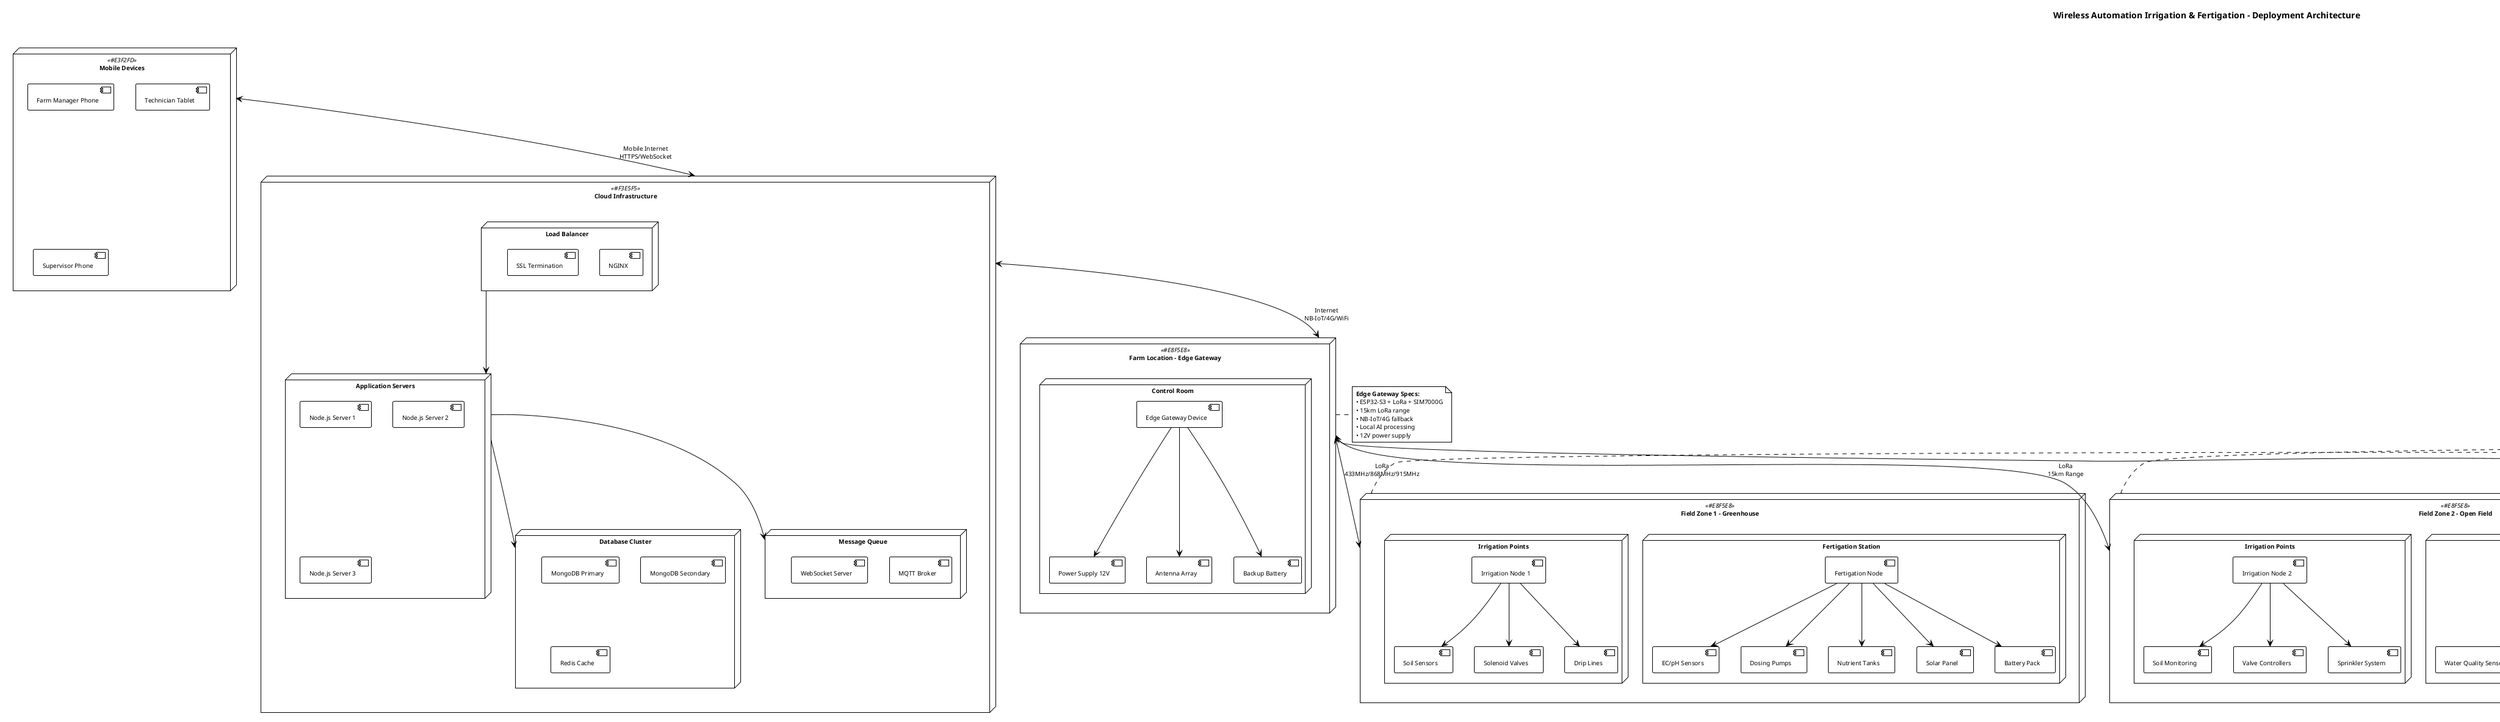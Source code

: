 @startuml Wireless Fertigation System Deployment

!theme plain
title Wireless Automation Irrigation & Fertigation - Deployment Architecture

' Font configuration to avoid Java font warnings
skinparam defaultFontName Arial
skinparam defaultFontSize 10
skinparam titleFontName Arial
skinparam titleFontSize 14

!define FIELD_COLOR #E8F5E8
!define CLOUD_COLOR #F3E5F5
!define MOBILE_COLOR #E3F2FD
!define NETWORK_COLOR #FFF3E0

' Cloud Infrastructure
node "Cloud Infrastructure" as cloud_infra <<CLOUD_COLOR>> {
    node "Load Balancer" as load_balancer {
        [NGINX] as nginx
        [SSL Termination] as ssl_term
    }
    
    node "Application Servers" as app_servers {
        [Node.js Server 1] as node1
        [Node.js Server 2] as node2
        [Node.js Server 3] as node3
    }
    
    node "Database Cluster" as db_cluster {
        [MongoDB Primary] as mongo_primary
        [MongoDB Secondary] as mongo_secondary
        [Redis Cache] as redis
    }
    
    node "Message Queue" as message_queue {
        [MQTT Broker] as mqtt_broker
        [WebSocket Server] as websocket_server
    }
    
    load_balancer --> app_servers
    app_servers --> db_cluster
    app_servers --> message_queue
}

' Edge Gateway Deployment
node "Farm Location - Edge Gateway" as edge_location <<FIELD_COLOR>> {
    node "Control Room" as control_room {
        [Edge Gateway Device] as edge_device
        [Power Supply 12V] as power_supply
        [Antenna Array] as antenna_array
        [Backup Battery] as backup_battery
    }
    
    edge_device --> power_supply
    edge_device --> antenna_array
    edge_device --> backup_battery
}

' Field Deployment Zone 1
node "Field Zone 1 - Greenhouse" as field_zone1 <<FIELD_COLOR>> {
    node "Fertigation Station" as fert_station1 {
        [Fertigation Node] as fert_node1
        [EC/pH Sensors] as sensors1
        [Dosing Pumps] as pumps1
        [Nutrient Tanks] as tanks1
        [Solar Panel] as solar1
        [Battery Pack] as battery1
    }
    
    node "Irrigation Points" as irr_points1 {
        [Irrigation Node 1] as irr_node1
        [Soil Sensors] as soil_sensors1
        [Solenoid Valves] as valves1
        [Drip Lines] as drip_lines1
    }
    
    fert_node1 --> sensors1
    fert_node1 --> pumps1
    fert_node1 --> tanks1
    fert_node1 --> solar1
    fert_node1 --> battery1
    
    irr_node1 --> soil_sensors1
    irr_node1 --> valves1
    irr_node1 --> drip_lines1
}

' Field Deployment Zone 2
node "Field Zone 2 - Open Field" as field_zone2 <<FIELD_COLOR>> {
    node "Fertigation Station" as fert_station2 {
        [Fertigation Node] as fert_node2
        [Water Quality Sensors] as sensors2
        [Injection System] as injection2
        [Solar Panel] as solar2
        [Battery Pack] as battery2
    }
    
    node "Irrigation Points" as irr_points2 {
        [Irrigation Node 2] as irr_node2
        [Soil Monitoring] as soil_sensors2
        [Valve Controllers] as valves2
        [Sprinkler System] as sprinklers2
    }
    
    fert_node2 --> sensors2
    fert_node2 --> injection2
    fert_node2 --> solar2
    fert_node2 --> battery2
    
    irr_node2 --> soil_sensors2
    irr_node2 --> valves2
    irr_node2 --> sprinklers2
}

' Weather Station Deployment
node "Weather Monitoring Station" as weather_station <<FIELD_COLOR>> {
    [Weather Node] as weather_node
    [Environmental Sensors] as env_sensors
    [Wind Vane] as wind_vane
    [Rain Gauge] as rain_gauge
    [Solar Radiation Sensor] as solar_sensor
    [Mast Assembly] as mast
    [Solar Panel] as weather_solar
    [Battery Pack] as weather_battery
    
    weather_node --> env_sensors
    weather_node --> wind_vane
    weather_node --> rain_gauge
    weather_node --> solar_sensor
    weather_node --> mast
    weather_node --> weather_solar
    weather_node --> weather_battery
}

' Mobile Devices
node "Mobile Devices" as mobile_devices <<MOBILE_COLOR>> {
    [Farm Manager Phone] as manager_phone
    [Technician Tablet] as tech_tablet
    [Supervisor Phone] as supervisor_phone
}

' Network Connections
cloud_infra <--> edge_location : Internet\nNB-IoT/4G/WiFi
edge_location <--> field_zone1 : LoRa\n433MHz/868MHz/915MHz
edge_location <--> field_zone2 : LoRa\n15km Range
edge_location <--> weather_station : LoRa\nMesh Network

mobile_devices <--> cloud_infra : Mobile Internet\nHTTPS/WebSocket

' Network Topology Details
package "Network Topology" as network_topology <<NETWORK_COLOR>> {
    
    cloud "Internet" as internet {
        [Mobile Network] as mobile_network
        [WiFi Network] as wifi_network
        [Ethernet Network] as ethernet_network
    }
    
    rectangle "LoRa Network" as lora_network {
        [433MHz Band] as freq_433
        [868MHz Band] as freq_868
        [915MHz Band] as freq_915
        [Mesh Routing] as mesh_routing
    }
    
    rectangle "Power Systems" as power_systems {
        [Solar + Battery] as solar_battery
        [AC Power] as ac_power
        [Backup Generator] as backup_gen
    }
}

' Deployment Specifications
note right of edge_location : **Edge Gateway Specs:**\n• ESP32-S3 + LoRa + SIM7000G\n• 15km LoRa range\n• NB-IoT/4G fallback\n• Local AI processing\n• 12V power supply

note right of field_zone1 : **Fertigation Station:**\n• EC/pH monitoring\n• 4-channel dosing pumps\n• 500L nutrient tanks\n• Solar powered\n• IP67 enclosure

note right of field_zone2 : **Irrigation Points:**\n• Multi-zone control\n• Soil sensor arrays\n• Pressure monitoring\n• Flow measurement\n• Wireless mesh

note right of weather_station : **Weather Station:**\n• 10m mast installation\n• Professional sensors\n• Lightning protection\n• Autonomous operation\n• Data logging

' Coverage Areas
note as coverage_note
**LoRa Coverage Areas:**
• Zone 1: 2km radius (Greenhouse)
• Zone 2: 5km radius (Open Field)
• Weather Station: 8km radius
• Total Coverage: 15km radius
• Mesh Network: Extended coverage
end note

' Redundancy & Reliability
note as reliability_note
**System Redundancy:**
• Dual communication paths
• Battery backup systems
• Mesh network routing
• Local data storage
• Automatic failover
end note

@enduml
